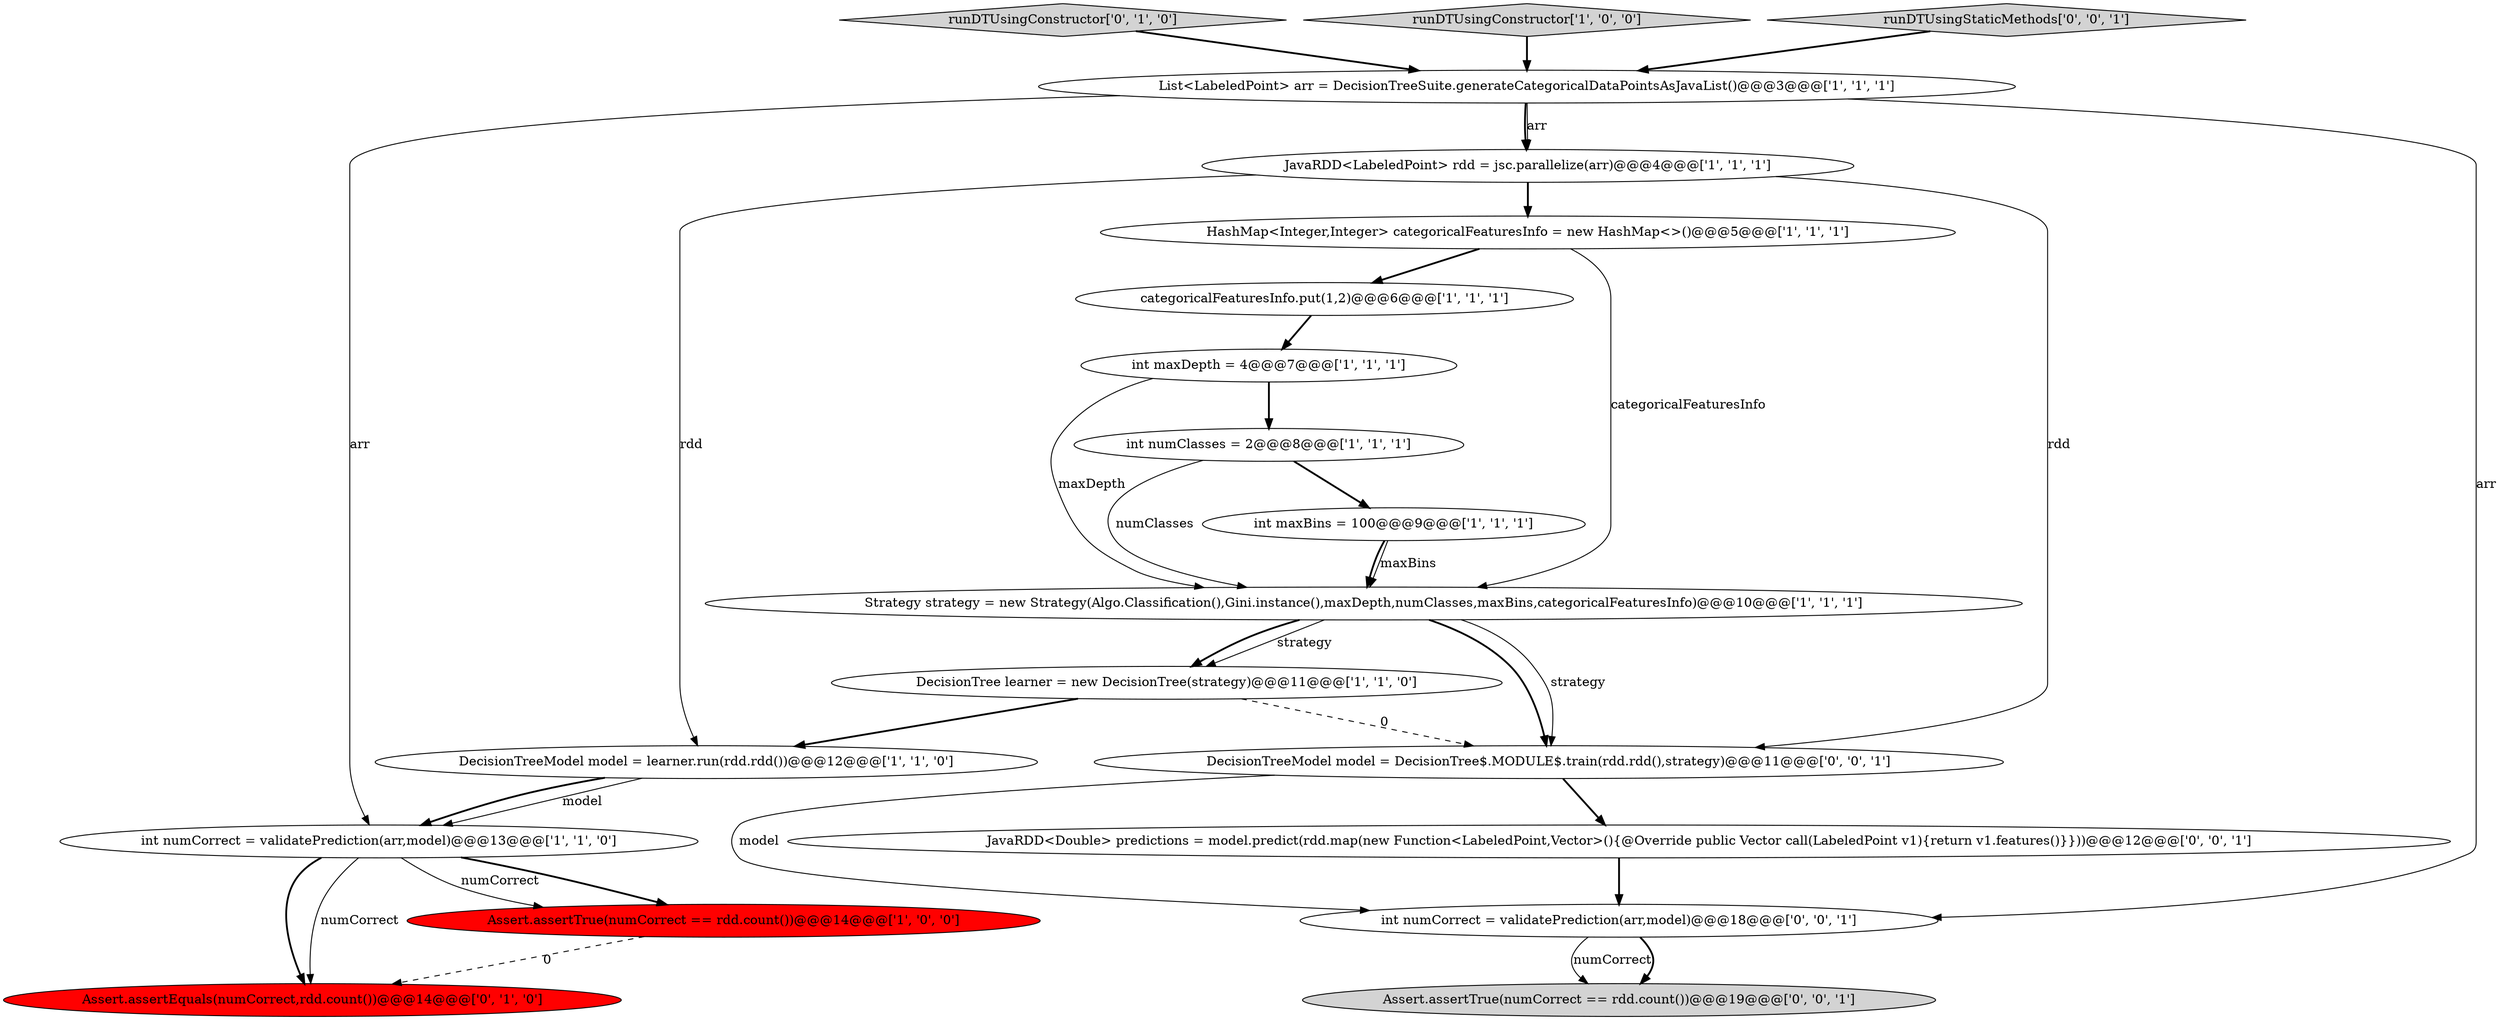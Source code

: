 digraph {
4 [style = filled, label = "Strategy strategy = new Strategy(Algo.Classification(),Gini.instance(),maxDepth,numClasses,maxBins,categoricalFeaturesInfo)@@@10@@@['1', '1', '1']", fillcolor = white, shape = ellipse image = "AAA0AAABBB1BBB"];
9 [style = filled, label = "int maxDepth = 4@@@7@@@['1', '1', '1']", fillcolor = white, shape = ellipse image = "AAA0AAABBB1BBB"];
8 [style = filled, label = "DecisionTree learner = new DecisionTree(strategy)@@@11@@@['1', '1', '0']", fillcolor = white, shape = ellipse image = "AAA0AAABBB1BBB"];
13 [style = filled, label = "runDTUsingConstructor['0', '1', '0']", fillcolor = lightgray, shape = diamond image = "AAA0AAABBB2BBB"];
14 [style = filled, label = "Assert.assertEquals(numCorrect,rdd.count())@@@14@@@['0', '1', '0']", fillcolor = red, shape = ellipse image = "AAA1AAABBB2BBB"];
19 [style = filled, label = "JavaRDD<Double> predictions = model.predict(rdd.map(new Function<LabeledPoint,Vector>(){@Override public Vector call(LabeledPoint v1){return v1.features()}}))@@@12@@@['0', '0', '1']", fillcolor = white, shape = ellipse image = "AAA0AAABBB3BBB"];
1 [style = filled, label = "JavaRDD<LabeledPoint> rdd = jsc.parallelize(arr)@@@4@@@['1', '1', '1']", fillcolor = white, shape = ellipse image = "AAA0AAABBB1BBB"];
7 [style = filled, label = "List<LabeledPoint> arr = DecisionTreeSuite.generateCategoricalDataPointsAsJavaList()@@@3@@@['1', '1', '1']", fillcolor = white, shape = ellipse image = "AAA0AAABBB1BBB"];
16 [style = filled, label = "int numCorrect = validatePrediction(arr,model)@@@18@@@['0', '0', '1']", fillcolor = white, shape = ellipse image = "AAA0AAABBB3BBB"];
10 [style = filled, label = "int maxBins = 100@@@9@@@['1', '1', '1']", fillcolor = white, shape = ellipse image = "AAA0AAABBB1BBB"];
15 [style = filled, label = "DecisionTreeModel model = DecisionTree$.MODULE$.train(rdd.rdd(),strategy)@@@11@@@['0', '0', '1']", fillcolor = white, shape = ellipse image = "AAA0AAABBB3BBB"];
6 [style = filled, label = "runDTUsingConstructor['1', '0', '0']", fillcolor = lightgray, shape = diamond image = "AAA0AAABBB1BBB"];
17 [style = filled, label = "Assert.assertTrue(numCorrect == rdd.count())@@@19@@@['0', '0', '1']", fillcolor = lightgray, shape = ellipse image = "AAA0AAABBB3BBB"];
2 [style = filled, label = "HashMap<Integer,Integer> categoricalFeaturesInfo = new HashMap<>()@@@5@@@['1', '1', '1']", fillcolor = white, shape = ellipse image = "AAA0AAABBB1BBB"];
12 [style = filled, label = "DecisionTreeModel model = learner.run(rdd.rdd())@@@12@@@['1', '1', '0']", fillcolor = white, shape = ellipse image = "AAA0AAABBB1BBB"];
5 [style = filled, label = "categoricalFeaturesInfo.put(1,2)@@@6@@@['1', '1', '1']", fillcolor = white, shape = ellipse image = "AAA0AAABBB1BBB"];
18 [style = filled, label = "runDTUsingStaticMethods['0', '0', '1']", fillcolor = lightgray, shape = diamond image = "AAA0AAABBB3BBB"];
3 [style = filled, label = "int numCorrect = validatePrediction(arr,model)@@@13@@@['1', '1', '0']", fillcolor = white, shape = ellipse image = "AAA0AAABBB1BBB"];
0 [style = filled, label = "Assert.assertTrue(numCorrect == rdd.count())@@@14@@@['1', '0', '0']", fillcolor = red, shape = ellipse image = "AAA1AAABBB1BBB"];
11 [style = filled, label = "int numClasses = 2@@@8@@@['1', '1', '1']", fillcolor = white, shape = ellipse image = "AAA0AAABBB1BBB"];
9->4 [style = solid, label="maxDepth"];
1->15 [style = solid, label="rdd"];
7->1 [style = bold, label=""];
11->4 [style = solid, label="numClasses"];
9->11 [style = bold, label=""];
4->8 [style = solid, label="strategy"];
5->9 [style = bold, label=""];
1->12 [style = solid, label="rdd"];
8->15 [style = dashed, label="0"];
3->14 [style = bold, label=""];
4->15 [style = bold, label=""];
15->16 [style = solid, label="model"];
7->1 [style = solid, label="arr"];
16->17 [style = solid, label="numCorrect"];
16->17 [style = bold, label=""];
15->19 [style = bold, label=""];
7->3 [style = solid, label="arr"];
3->0 [style = bold, label=""];
19->16 [style = bold, label=""];
12->3 [style = solid, label="model"];
0->14 [style = dashed, label="0"];
3->0 [style = solid, label="numCorrect"];
4->15 [style = solid, label="strategy"];
11->10 [style = bold, label=""];
10->4 [style = solid, label="maxBins"];
13->7 [style = bold, label=""];
2->4 [style = solid, label="categoricalFeaturesInfo"];
10->4 [style = bold, label=""];
4->8 [style = bold, label=""];
3->14 [style = solid, label="numCorrect"];
1->2 [style = bold, label=""];
12->3 [style = bold, label=""];
6->7 [style = bold, label=""];
18->7 [style = bold, label=""];
7->16 [style = solid, label="arr"];
8->12 [style = bold, label=""];
2->5 [style = bold, label=""];
}
